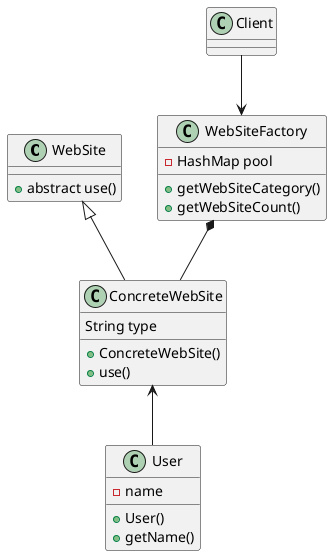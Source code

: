 @startuml
'https://plantuml.com/class-diagram

class WebSite{
    +abstract use()
}

WebSite <|-- ConcreteWebSite
class ConcreteWebSite{
    String type
    +ConcreteWebSite()
    +use()
}

WebSiteFactory *-- ConcreteWebSite
class WebSiteFactory{
    -HashMap pool
    +getWebSiteCategory()
    +getWebSiteCount()
}

ConcreteWebSite <-- User
class User{
    -name
    +User()
    +getName()
}

Client --> WebSiteFactory

@enduml